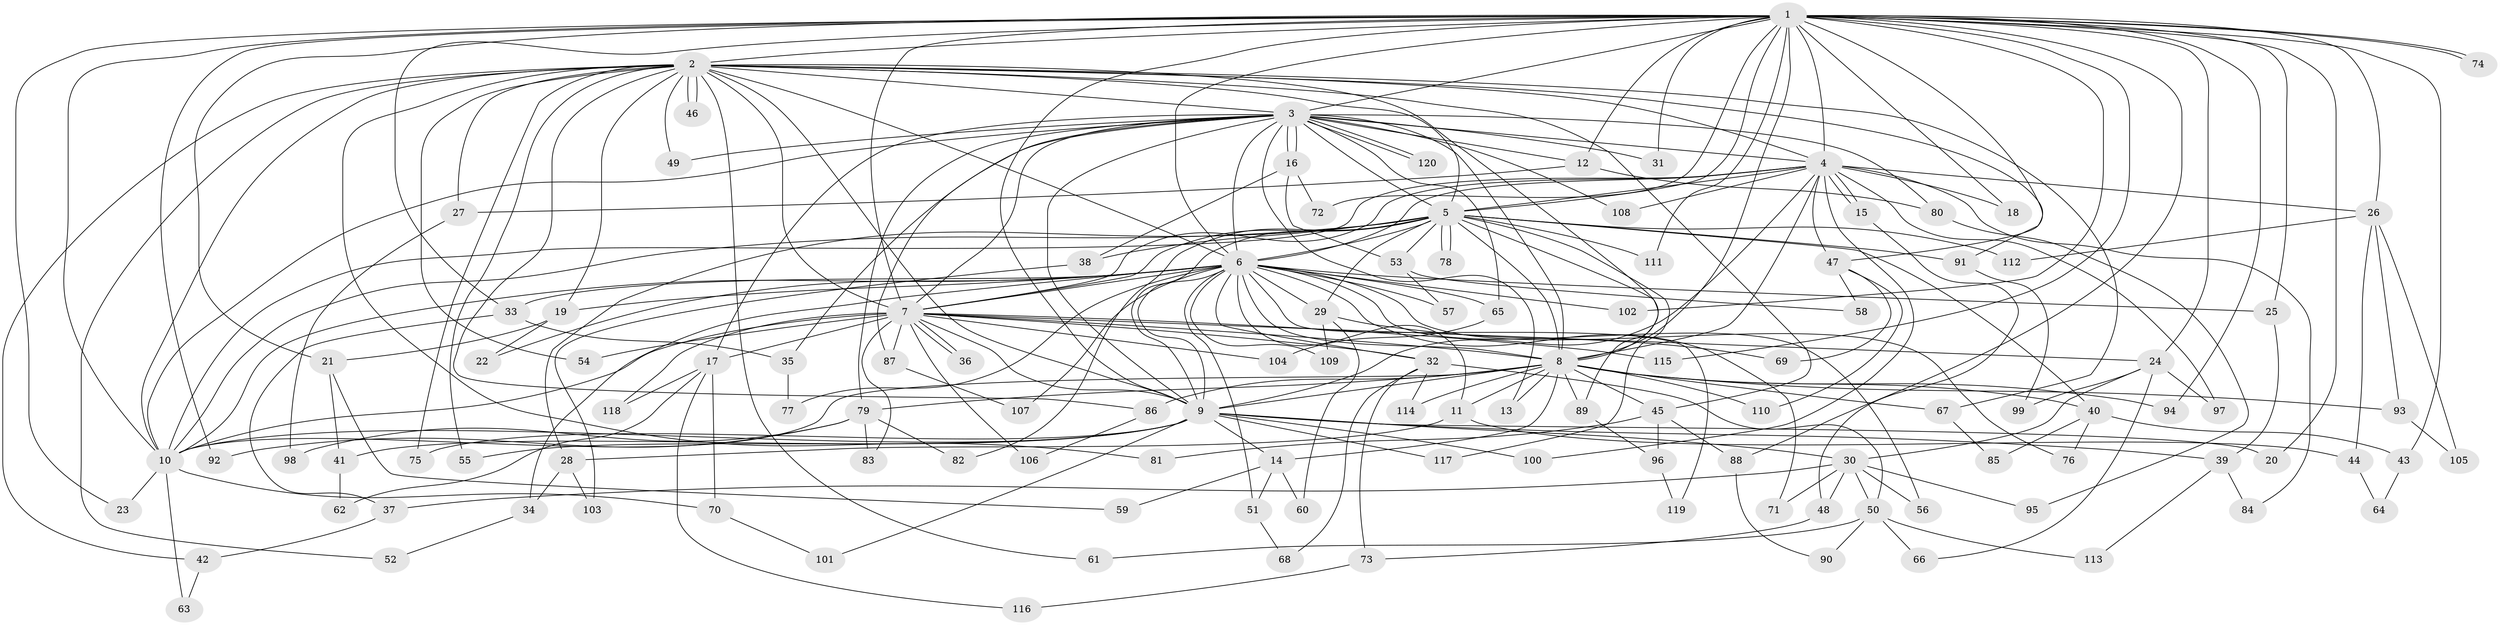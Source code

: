 // coarse degree distribution, {29: 0.031914893617021274, 23: 0.02127659574468085, 16: 0.02127659574468085, 21: 0.010638297872340425, 4: 0.07446808510638298, 2: 0.5212765957446809, 6: 0.05319148936170213, 3: 0.18085106382978725, 5: 0.05319148936170213, 12: 0.010638297872340425, 1: 0.02127659574468085}
// Generated by graph-tools (version 1.1) at 2025/41/03/06/25 10:41:44]
// undirected, 120 vertices, 265 edges
graph export_dot {
graph [start="1"]
  node [color=gray90,style=filled];
  1;
  2;
  3;
  4;
  5;
  6;
  7;
  8;
  9;
  10;
  11;
  12;
  13;
  14;
  15;
  16;
  17;
  18;
  19;
  20;
  21;
  22;
  23;
  24;
  25;
  26;
  27;
  28;
  29;
  30;
  31;
  32;
  33;
  34;
  35;
  36;
  37;
  38;
  39;
  40;
  41;
  42;
  43;
  44;
  45;
  46;
  47;
  48;
  49;
  50;
  51;
  52;
  53;
  54;
  55;
  56;
  57;
  58;
  59;
  60;
  61;
  62;
  63;
  64;
  65;
  66;
  67;
  68;
  69;
  70;
  71;
  72;
  73;
  74;
  75;
  76;
  77;
  78;
  79;
  80;
  81;
  82;
  83;
  84;
  85;
  86;
  87;
  88;
  89;
  90;
  91;
  92;
  93;
  94;
  95;
  96;
  97;
  98;
  99;
  100;
  101;
  102;
  103;
  104;
  105;
  106;
  107;
  108;
  109;
  110;
  111;
  112;
  113;
  114;
  115;
  116;
  117;
  118;
  119;
  120;
  1 -- 2;
  1 -- 3;
  1 -- 4;
  1 -- 5;
  1 -- 6;
  1 -- 7;
  1 -- 8;
  1 -- 9;
  1 -- 10;
  1 -- 12;
  1 -- 18;
  1 -- 20;
  1 -- 21;
  1 -- 23;
  1 -- 24;
  1 -- 25;
  1 -- 26;
  1 -- 31;
  1 -- 33;
  1 -- 43;
  1 -- 47;
  1 -- 72;
  1 -- 74;
  1 -- 74;
  1 -- 88;
  1 -- 92;
  1 -- 94;
  1 -- 102;
  1 -- 111;
  1 -- 115;
  2 -- 3;
  2 -- 4;
  2 -- 5;
  2 -- 6;
  2 -- 7;
  2 -- 8;
  2 -- 9;
  2 -- 10;
  2 -- 19;
  2 -- 27;
  2 -- 42;
  2 -- 45;
  2 -- 46;
  2 -- 46;
  2 -- 49;
  2 -- 52;
  2 -- 54;
  2 -- 55;
  2 -- 61;
  2 -- 67;
  2 -- 75;
  2 -- 81;
  2 -- 86;
  2 -- 91;
  3 -- 4;
  3 -- 5;
  3 -- 6;
  3 -- 7;
  3 -- 8;
  3 -- 9;
  3 -- 10;
  3 -- 12;
  3 -- 13;
  3 -- 16;
  3 -- 16;
  3 -- 17;
  3 -- 31;
  3 -- 35;
  3 -- 49;
  3 -- 65;
  3 -- 79;
  3 -- 80;
  3 -- 87;
  3 -- 108;
  3 -- 120;
  3 -- 120;
  4 -- 5;
  4 -- 6;
  4 -- 7;
  4 -- 8;
  4 -- 9;
  4 -- 10;
  4 -- 15;
  4 -- 15;
  4 -- 18;
  4 -- 26;
  4 -- 47;
  4 -- 84;
  4 -- 97;
  4 -- 100;
  4 -- 108;
  5 -- 6;
  5 -- 7;
  5 -- 8;
  5 -- 9;
  5 -- 10;
  5 -- 28;
  5 -- 29;
  5 -- 38;
  5 -- 40;
  5 -- 53;
  5 -- 78;
  5 -- 78;
  5 -- 82;
  5 -- 89;
  5 -- 91;
  5 -- 111;
  5 -- 112;
  5 -- 117;
  6 -- 7;
  6 -- 8;
  6 -- 9;
  6 -- 10;
  6 -- 11;
  6 -- 19;
  6 -- 22;
  6 -- 25;
  6 -- 29;
  6 -- 32;
  6 -- 33;
  6 -- 34;
  6 -- 51;
  6 -- 56;
  6 -- 57;
  6 -- 65;
  6 -- 71;
  6 -- 76;
  6 -- 77;
  6 -- 102;
  6 -- 107;
  6 -- 109;
  6 -- 119;
  7 -- 8;
  7 -- 9;
  7 -- 10;
  7 -- 17;
  7 -- 24;
  7 -- 32;
  7 -- 36;
  7 -- 36;
  7 -- 54;
  7 -- 83;
  7 -- 87;
  7 -- 104;
  7 -- 106;
  7 -- 115;
  7 -- 118;
  8 -- 9;
  8 -- 10;
  8 -- 11;
  8 -- 13;
  8 -- 14;
  8 -- 40;
  8 -- 45;
  8 -- 67;
  8 -- 79;
  8 -- 86;
  8 -- 89;
  8 -- 93;
  8 -- 94;
  8 -- 110;
  8 -- 114;
  9 -- 10;
  9 -- 14;
  9 -- 20;
  9 -- 30;
  9 -- 39;
  9 -- 41;
  9 -- 55;
  9 -- 75;
  9 -- 100;
  9 -- 101;
  9 -- 117;
  10 -- 23;
  10 -- 63;
  10 -- 70;
  11 -- 28;
  11 -- 44;
  12 -- 27;
  12 -- 80;
  14 -- 51;
  14 -- 59;
  14 -- 60;
  15 -- 48;
  16 -- 38;
  16 -- 53;
  16 -- 72;
  17 -- 62;
  17 -- 70;
  17 -- 116;
  17 -- 118;
  19 -- 21;
  19 -- 22;
  21 -- 41;
  21 -- 59;
  24 -- 30;
  24 -- 66;
  24 -- 97;
  24 -- 99;
  25 -- 39;
  26 -- 44;
  26 -- 93;
  26 -- 105;
  26 -- 112;
  27 -- 98;
  28 -- 34;
  28 -- 103;
  29 -- 60;
  29 -- 69;
  29 -- 109;
  30 -- 37;
  30 -- 48;
  30 -- 50;
  30 -- 56;
  30 -- 71;
  30 -- 95;
  32 -- 50;
  32 -- 68;
  32 -- 73;
  32 -- 114;
  33 -- 35;
  33 -- 37;
  34 -- 52;
  35 -- 77;
  37 -- 42;
  38 -- 103;
  39 -- 84;
  39 -- 113;
  40 -- 43;
  40 -- 76;
  40 -- 85;
  41 -- 62;
  42 -- 63;
  43 -- 64;
  44 -- 64;
  45 -- 81;
  45 -- 88;
  45 -- 96;
  47 -- 58;
  47 -- 69;
  47 -- 110;
  48 -- 73;
  50 -- 61;
  50 -- 66;
  50 -- 90;
  50 -- 113;
  51 -- 68;
  53 -- 57;
  53 -- 58;
  65 -- 104;
  67 -- 85;
  70 -- 101;
  73 -- 116;
  79 -- 82;
  79 -- 83;
  79 -- 92;
  79 -- 98;
  80 -- 95;
  86 -- 106;
  87 -- 107;
  88 -- 90;
  89 -- 96;
  91 -- 99;
  93 -- 105;
  96 -- 119;
}
